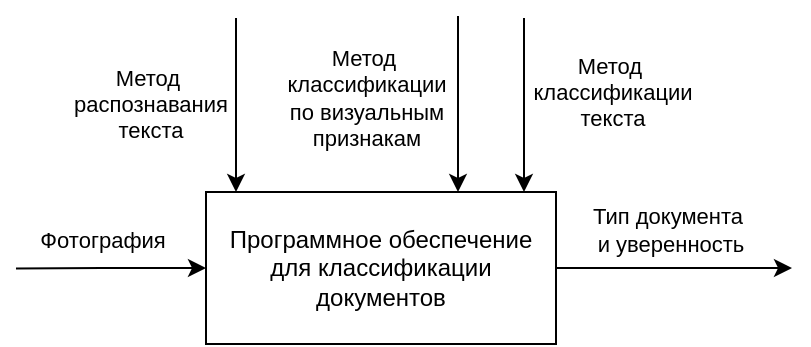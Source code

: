 <mxfile version="13.3.5" type="device"><diagram id="IUvNs-QQ-hYv1AKAnFh-" name="Страница 1"><mxGraphModel dx="450" dy="320" grid="0" gridSize="10" guides="1" tooltips="1" connect="1" arrows="1" fold="1" page="1" pageScale="1" pageWidth="1169" pageHeight="827" math="0" shadow="0"><root><mxCell id="0"/><mxCell id="1" parent="0"/><mxCell id="YagIM3DsKflwvJ4W3Pq7-2" value="Фотография" style="edgeStyle=orthogonalEdgeStyle;rounded=0;orthogonalLoop=1;jettySize=auto;html=1;exitX=0;exitY=0.5;exitDx=0;exitDy=0;startArrow=classic;startFill=1;endArrow=none;endFill=0;" edge="1" parent="1" source="YagIM3DsKflwvJ4W3Pq7-1"><mxGeometry x="0.095" y="-14" relative="1" as="geometry"><mxPoint x="327" y="337.235" as="targetPoint"/><Array as="points"><mxPoint x="370" y="337"/><mxPoint x="370" y="337"/></Array><mxPoint as="offset"/></mxGeometry></mxCell><mxCell id="YagIM3DsKflwvJ4W3Pq7-3" style="edgeStyle=orthogonalEdgeStyle;rounded=0;orthogonalLoop=1;jettySize=auto;html=1;exitX=1;exitY=0.5;exitDx=0;exitDy=0;startArrow=none;startFill=0;endArrow=classic;endFill=1;" edge="1" parent="1" source="YagIM3DsKflwvJ4W3Pq7-1"><mxGeometry relative="1" as="geometry"><mxPoint x="715" y="337" as="targetPoint"/><Array as="points"><mxPoint x="646" y="337"/></Array></mxGeometry></mxCell><mxCell id="YagIM3DsKflwvJ4W3Pq7-4" value="Тип документа&amp;nbsp;&lt;br&gt;и уверенность" style="edgeLabel;html=1;align=center;verticalAlign=middle;resizable=0;points=[];" vertex="1" connectable="0" parent="YagIM3DsKflwvJ4W3Pq7-3"><mxGeometry x="-0.033" y="3" relative="1" as="geometry"><mxPoint y="-16" as="offset"/></mxGeometry></mxCell><mxCell id="YagIM3DsKflwvJ4W3Pq7-14" style="edgeStyle=orthogonalEdgeStyle;rounded=0;orthogonalLoop=1;jettySize=auto;html=1;startArrow=classic;startFill=1;endArrow=none;endFill=0;" edge="1" parent="1" source="YagIM3DsKflwvJ4W3Pq7-1"><mxGeometry relative="1" as="geometry"><mxPoint x="437" y="212" as="targetPoint"/><Array as="points"><mxPoint x="437" y="277"/><mxPoint x="437" y="277"/></Array></mxGeometry></mxCell><mxCell id="YagIM3DsKflwvJ4W3Pq7-17" value="Метод&amp;nbsp;&lt;br&gt;распознавания&lt;br&gt;текста" style="edgeLabel;html=1;align=center;verticalAlign=middle;resizable=0;points=[];" vertex="1" connectable="0" parent="YagIM3DsKflwvJ4W3Pq7-14"><mxGeometry x="1" y="71" relative="1" as="geometry"><mxPoint x="28" y="43.14" as="offset"/></mxGeometry></mxCell><mxCell id="YagIM3DsKflwvJ4W3Pq7-15" style="edgeStyle=orthogonalEdgeStyle;rounded=0;orthogonalLoop=1;jettySize=auto;html=1;startArrow=classic;startFill=1;endArrow=none;endFill=0;" edge="1" parent="1" source="YagIM3DsKflwvJ4W3Pq7-1"><mxGeometry relative="1" as="geometry"><mxPoint x="548" y="211" as="targetPoint"/><Array as="points"><mxPoint x="548" y="211"/></Array></mxGeometry></mxCell><mxCell id="YagIM3DsKflwvJ4W3Pq7-18" value="Метод&amp;nbsp;&lt;br&gt;классификации&lt;br&gt;по визуальным&lt;br&gt;признакам" style="edgeLabel;html=1;align=center;verticalAlign=middle;resizable=0;points=[];" vertex="1" connectable="0" parent="YagIM3DsKflwvJ4W3Pq7-15"><mxGeometry x="-0.148" relative="1" as="geometry"><mxPoint x="-46.22" y="-9.38" as="offset"/></mxGeometry></mxCell><mxCell id="YagIM3DsKflwvJ4W3Pq7-16" style="edgeStyle=orthogonalEdgeStyle;rounded=0;orthogonalLoop=1;jettySize=auto;html=1;startArrow=classic;startFill=1;endArrow=none;endFill=0;" edge="1" parent="1" source="YagIM3DsKflwvJ4W3Pq7-1"><mxGeometry relative="1" as="geometry"><mxPoint x="581" y="212" as="targetPoint"/><mxPoint x="581" y="297" as="sourcePoint"/><Array as="points"><mxPoint x="581" y="276"/><mxPoint x="581" y="276"/></Array></mxGeometry></mxCell><mxCell id="YagIM3DsKflwvJ4W3Pq7-19" value="Метод&amp;nbsp;&lt;br&gt;классификации&lt;br&gt;текста" style="edgeLabel;html=1;align=center;verticalAlign=middle;resizable=0;points=[];" vertex="1" connectable="0" parent="YagIM3DsKflwvJ4W3Pq7-16"><mxGeometry x="0.638" y="1" relative="1" as="geometry"><mxPoint x="44.86" y="21.62" as="offset"/></mxGeometry></mxCell><mxCell id="YagIM3DsKflwvJ4W3Pq7-1" value="Программное обеспечение для классификации документов" style="rounded=0;whiteSpace=wrap;html=1;" vertex="1" parent="1"><mxGeometry x="422" y="299" width="175" height="76" as="geometry"/></mxCell></root></mxGraphModel></diagram></mxfile>